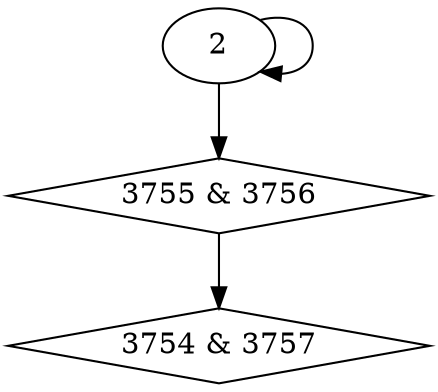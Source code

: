 digraph {
0 [label = "3754 & 3757", shape = diamond];
1 [label = "3755 & 3756", shape = diamond];
1 -> 0;
2 -> 1;
2 -> 2;
}
